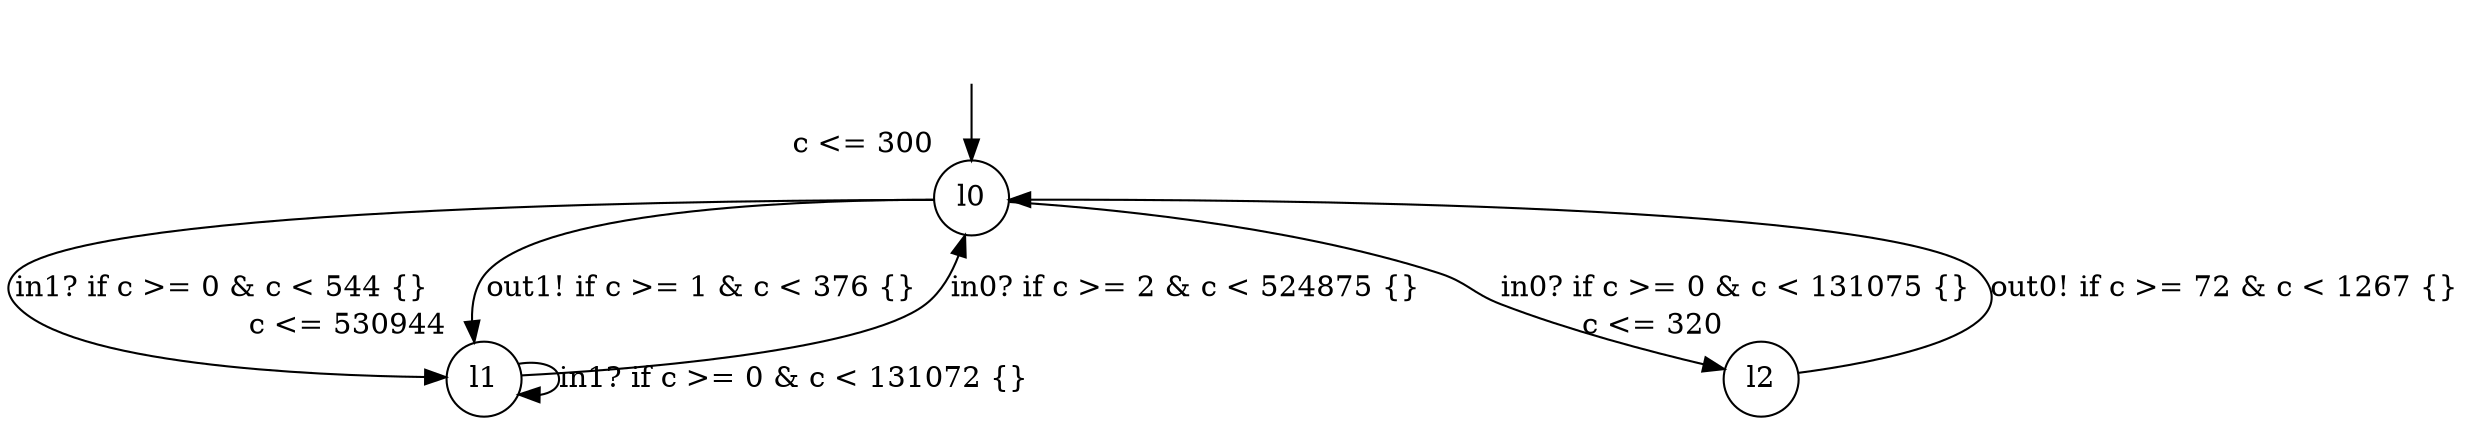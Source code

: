 digraph g {
__start0 [label="" shape="none"];
l0 [shape="circle" margin=0 label="l0", xlabel="c <= 300"];
l1 [shape="circle" margin=0 label="l1", xlabel="c <= 530944"];
l2 [shape="circle" margin=0 label="l2", xlabel="c <= 320"];
l0 -> l2 [label="in0? if c >= 0 & c < 131075 {} "];
l0 -> l1 [label="in1? if c >= 0 & c < 544 {} "];
l0 -> l1 [label="out1! if c >= 1 & c < 376 {} "];
l1 -> l1 [label="in1? if c >= 0 & c < 131072 {} "];
l1 -> l0 [label="in0? if c >= 2 & c < 524875 {} "];
l2 -> l0 [label="out0! if c >= 72 & c < 1267 {} "];
__start0 -> l0;
}
